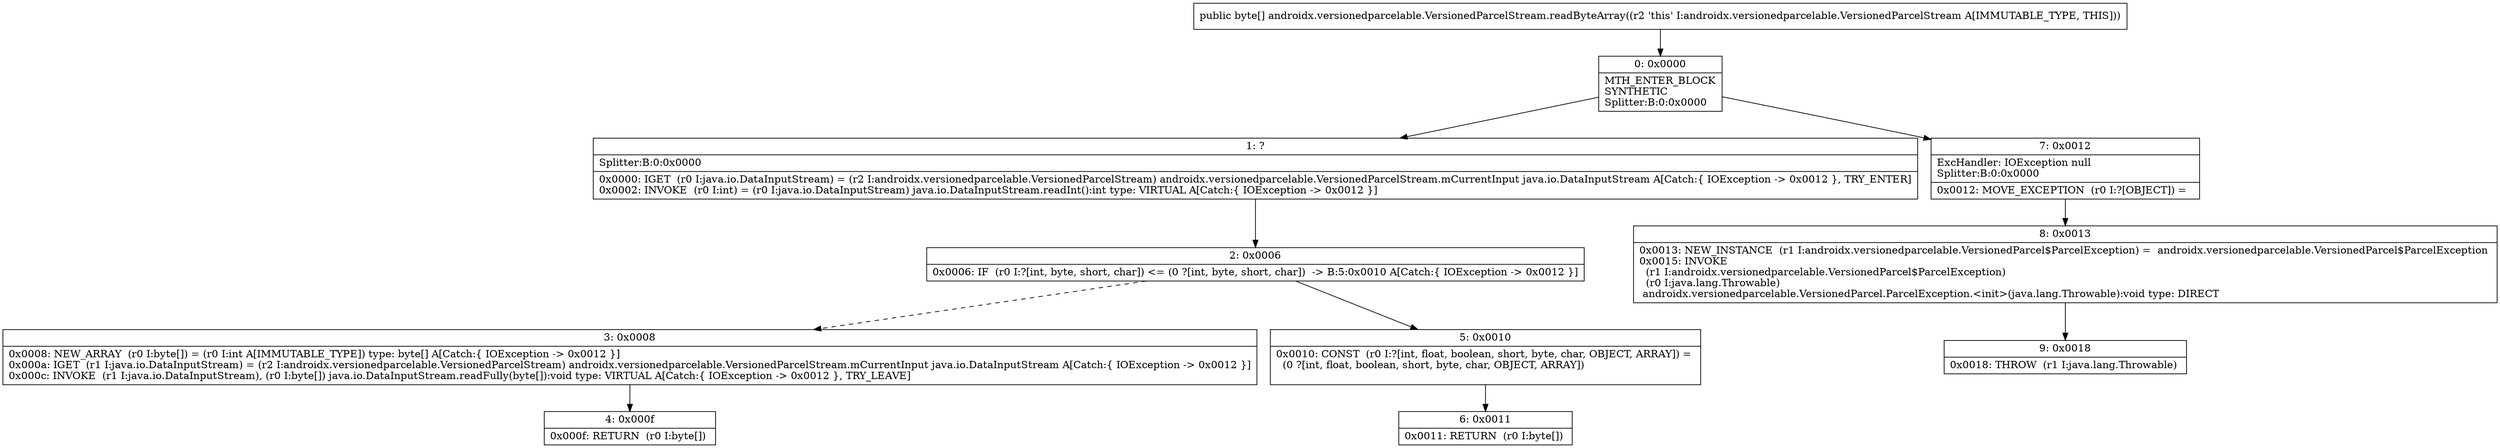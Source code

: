 digraph "CFG forandroidx.versionedparcelable.VersionedParcelStream.readByteArray()[B" {
Node_0 [shape=record,label="{0\:\ 0x0000|MTH_ENTER_BLOCK\lSYNTHETIC\lSplitter:B:0:0x0000\l}"];
Node_1 [shape=record,label="{1\:\ ?|Splitter:B:0:0x0000\l|0x0000: IGET  (r0 I:java.io.DataInputStream) = (r2 I:androidx.versionedparcelable.VersionedParcelStream) androidx.versionedparcelable.VersionedParcelStream.mCurrentInput java.io.DataInputStream A[Catch:\{ IOException \-\> 0x0012 \}, TRY_ENTER]\l0x0002: INVOKE  (r0 I:int) = (r0 I:java.io.DataInputStream) java.io.DataInputStream.readInt():int type: VIRTUAL A[Catch:\{ IOException \-\> 0x0012 \}]\l}"];
Node_2 [shape=record,label="{2\:\ 0x0006|0x0006: IF  (r0 I:?[int, byte, short, char]) \<= (0 ?[int, byte, short, char])  \-\> B:5:0x0010 A[Catch:\{ IOException \-\> 0x0012 \}]\l}"];
Node_3 [shape=record,label="{3\:\ 0x0008|0x0008: NEW_ARRAY  (r0 I:byte[]) = (r0 I:int A[IMMUTABLE_TYPE]) type: byte[] A[Catch:\{ IOException \-\> 0x0012 \}]\l0x000a: IGET  (r1 I:java.io.DataInputStream) = (r2 I:androidx.versionedparcelable.VersionedParcelStream) androidx.versionedparcelable.VersionedParcelStream.mCurrentInput java.io.DataInputStream A[Catch:\{ IOException \-\> 0x0012 \}]\l0x000c: INVOKE  (r1 I:java.io.DataInputStream), (r0 I:byte[]) java.io.DataInputStream.readFully(byte[]):void type: VIRTUAL A[Catch:\{ IOException \-\> 0x0012 \}, TRY_LEAVE]\l}"];
Node_4 [shape=record,label="{4\:\ 0x000f|0x000f: RETURN  (r0 I:byte[]) \l}"];
Node_5 [shape=record,label="{5\:\ 0x0010|0x0010: CONST  (r0 I:?[int, float, boolean, short, byte, char, OBJECT, ARRAY]) = \l  (0 ?[int, float, boolean, short, byte, char, OBJECT, ARRAY])\l \l}"];
Node_6 [shape=record,label="{6\:\ 0x0011|0x0011: RETURN  (r0 I:byte[]) \l}"];
Node_7 [shape=record,label="{7\:\ 0x0012|ExcHandler: IOException null\lSplitter:B:0:0x0000\l|0x0012: MOVE_EXCEPTION  (r0 I:?[OBJECT]) =  \l}"];
Node_8 [shape=record,label="{8\:\ 0x0013|0x0013: NEW_INSTANCE  (r1 I:androidx.versionedparcelable.VersionedParcel$ParcelException) =  androidx.versionedparcelable.VersionedParcel$ParcelException \l0x0015: INVOKE  \l  (r1 I:androidx.versionedparcelable.VersionedParcel$ParcelException)\l  (r0 I:java.lang.Throwable)\l androidx.versionedparcelable.VersionedParcel.ParcelException.\<init\>(java.lang.Throwable):void type: DIRECT \l}"];
Node_9 [shape=record,label="{9\:\ 0x0018|0x0018: THROW  (r1 I:java.lang.Throwable) \l}"];
MethodNode[shape=record,label="{public byte[] androidx.versionedparcelable.VersionedParcelStream.readByteArray((r2 'this' I:androidx.versionedparcelable.VersionedParcelStream A[IMMUTABLE_TYPE, THIS])) }"];
MethodNode -> Node_0;
Node_0 -> Node_1;
Node_0 -> Node_7;
Node_1 -> Node_2;
Node_2 -> Node_3[style=dashed];
Node_2 -> Node_5;
Node_3 -> Node_4;
Node_5 -> Node_6;
Node_7 -> Node_8;
Node_8 -> Node_9;
}

